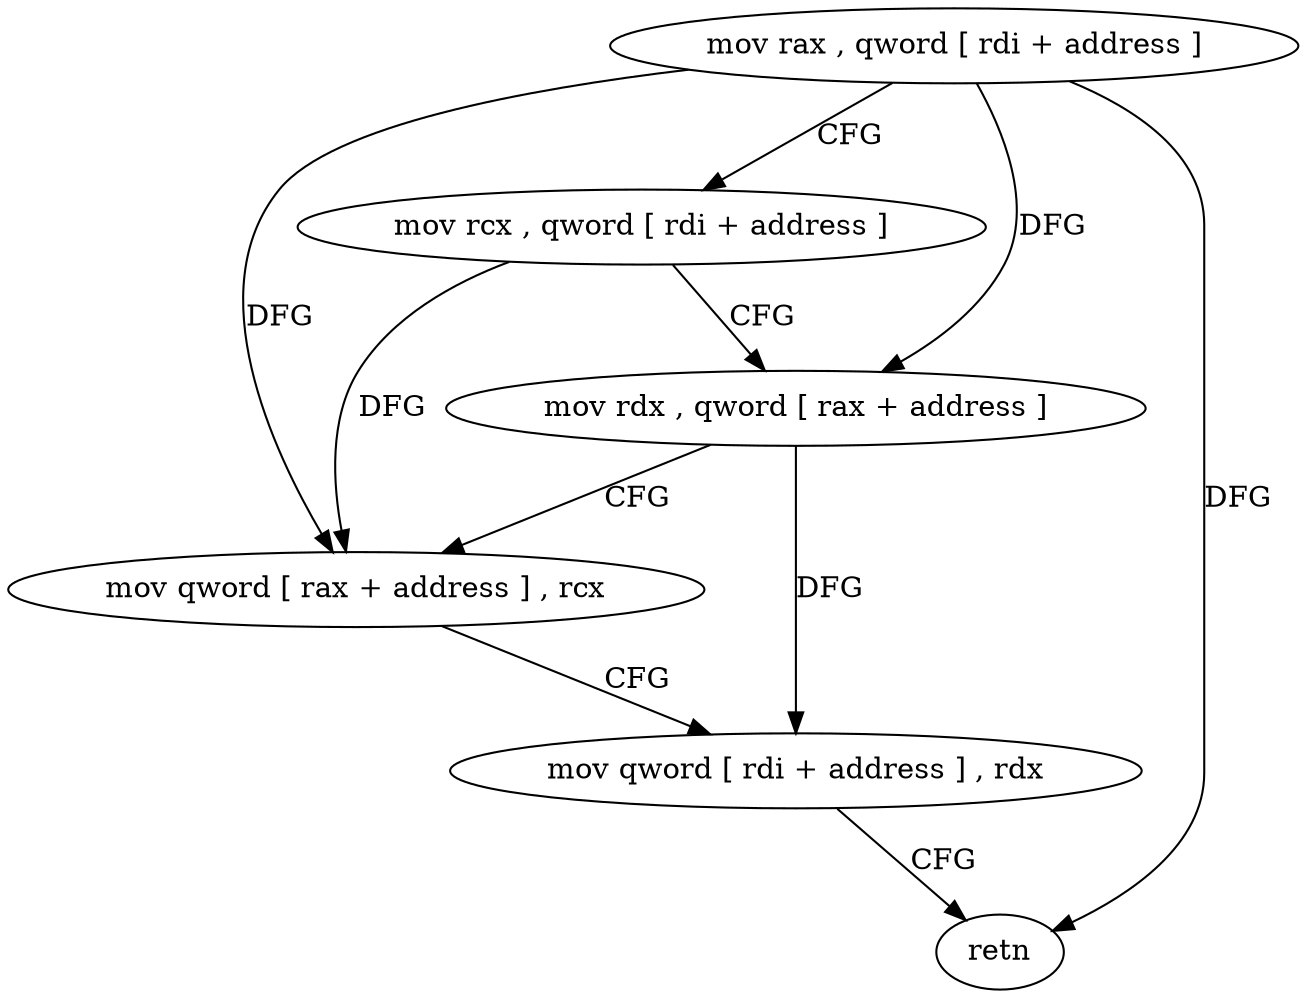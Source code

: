 digraph "func" {
"4226176" [label = "mov rax , qword [ rdi + address ]" ]
"4226183" [label = "mov rcx , qword [ rdi + address ]" ]
"4226190" [label = "mov rdx , qword [ rax + address ]" ]
"4226197" [label = "mov qword [ rax + address ] , rcx" ]
"4226204" [label = "mov qword [ rdi + address ] , rdx" ]
"4226211" [label = "retn" ]
"4226176" -> "4226183" [ label = "CFG" ]
"4226176" -> "4226190" [ label = "DFG" ]
"4226176" -> "4226197" [ label = "DFG" ]
"4226176" -> "4226211" [ label = "DFG" ]
"4226183" -> "4226190" [ label = "CFG" ]
"4226183" -> "4226197" [ label = "DFG" ]
"4226190" -> "4226197" [ label = "CFG" ]
"4226190" -> "4226204" [ label = "DFG" ]
"4226197" -> "4226204" [ label = "CFG" ]
"4226204" -> "4226211" [ label = "CFG" ]
}
